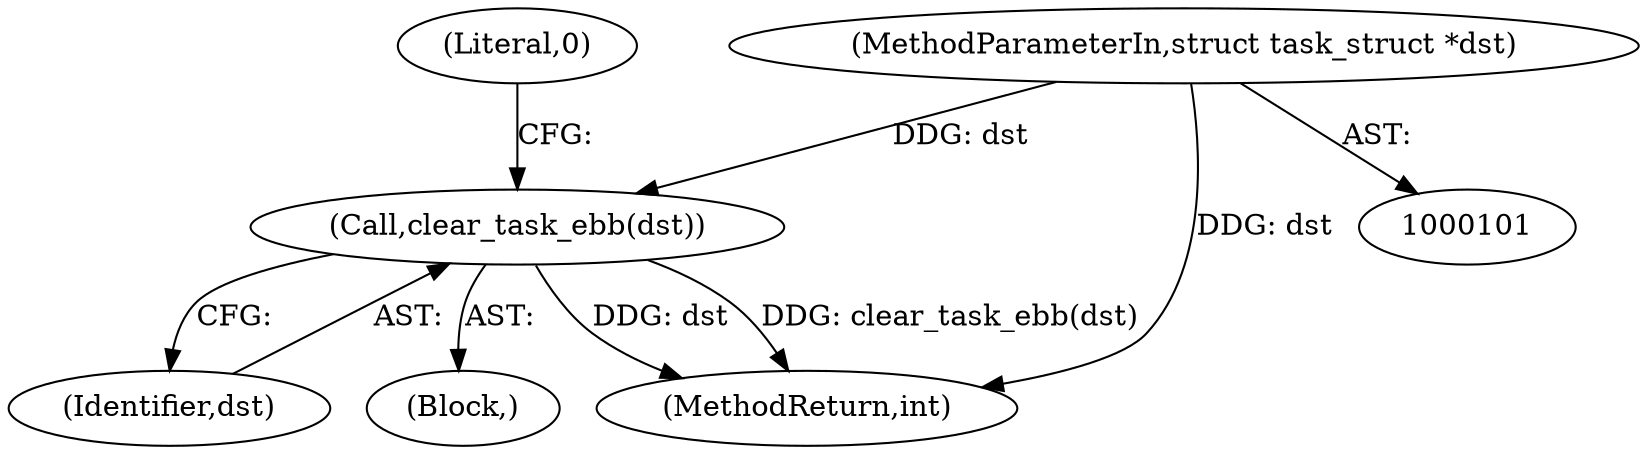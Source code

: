 digraph "0_linux_621b5060e823301d0cba4cb52a7ee3491922d291@pointer" {
"1000102" [label="(MethodParameterIn,struct task_struct *dst)"];
"1000122" [label="(Call,clear_task_ebb(dst))"];
"1000123" [label="(Identifier,dst)"];
"1000125" [label="(Literal,0)"];
"1000122" [label="(Call,clear_task_ebb(dst))"];
"1000104" [label="(Block,)"];
"1000102" [label="(MethodParameterIn,struct task_struct *dst)"];
"1000126" [label="(MethodReturn,int)"];
"1000102" -> "1000101"  [label="AST: "];
"1000102" -> "1000126"  [label="DDG: dst"];
"1000102" -> "1000122"  [label="DDG: dst"];
"1000122" -> "1000104"  [label="AST: "];
"1000122" -> "1000123"  [label="CFG: "];
"1000123" -> "1000122"  [label="AST: "];
"1000125" -> "1000122"  [label="CFG: "];
"1000122" -> "1000126"  [label="DDG: dst"];
"1000122" -> "1000126"  [label="DDG: clear_task_ebb(dst)"];
}

